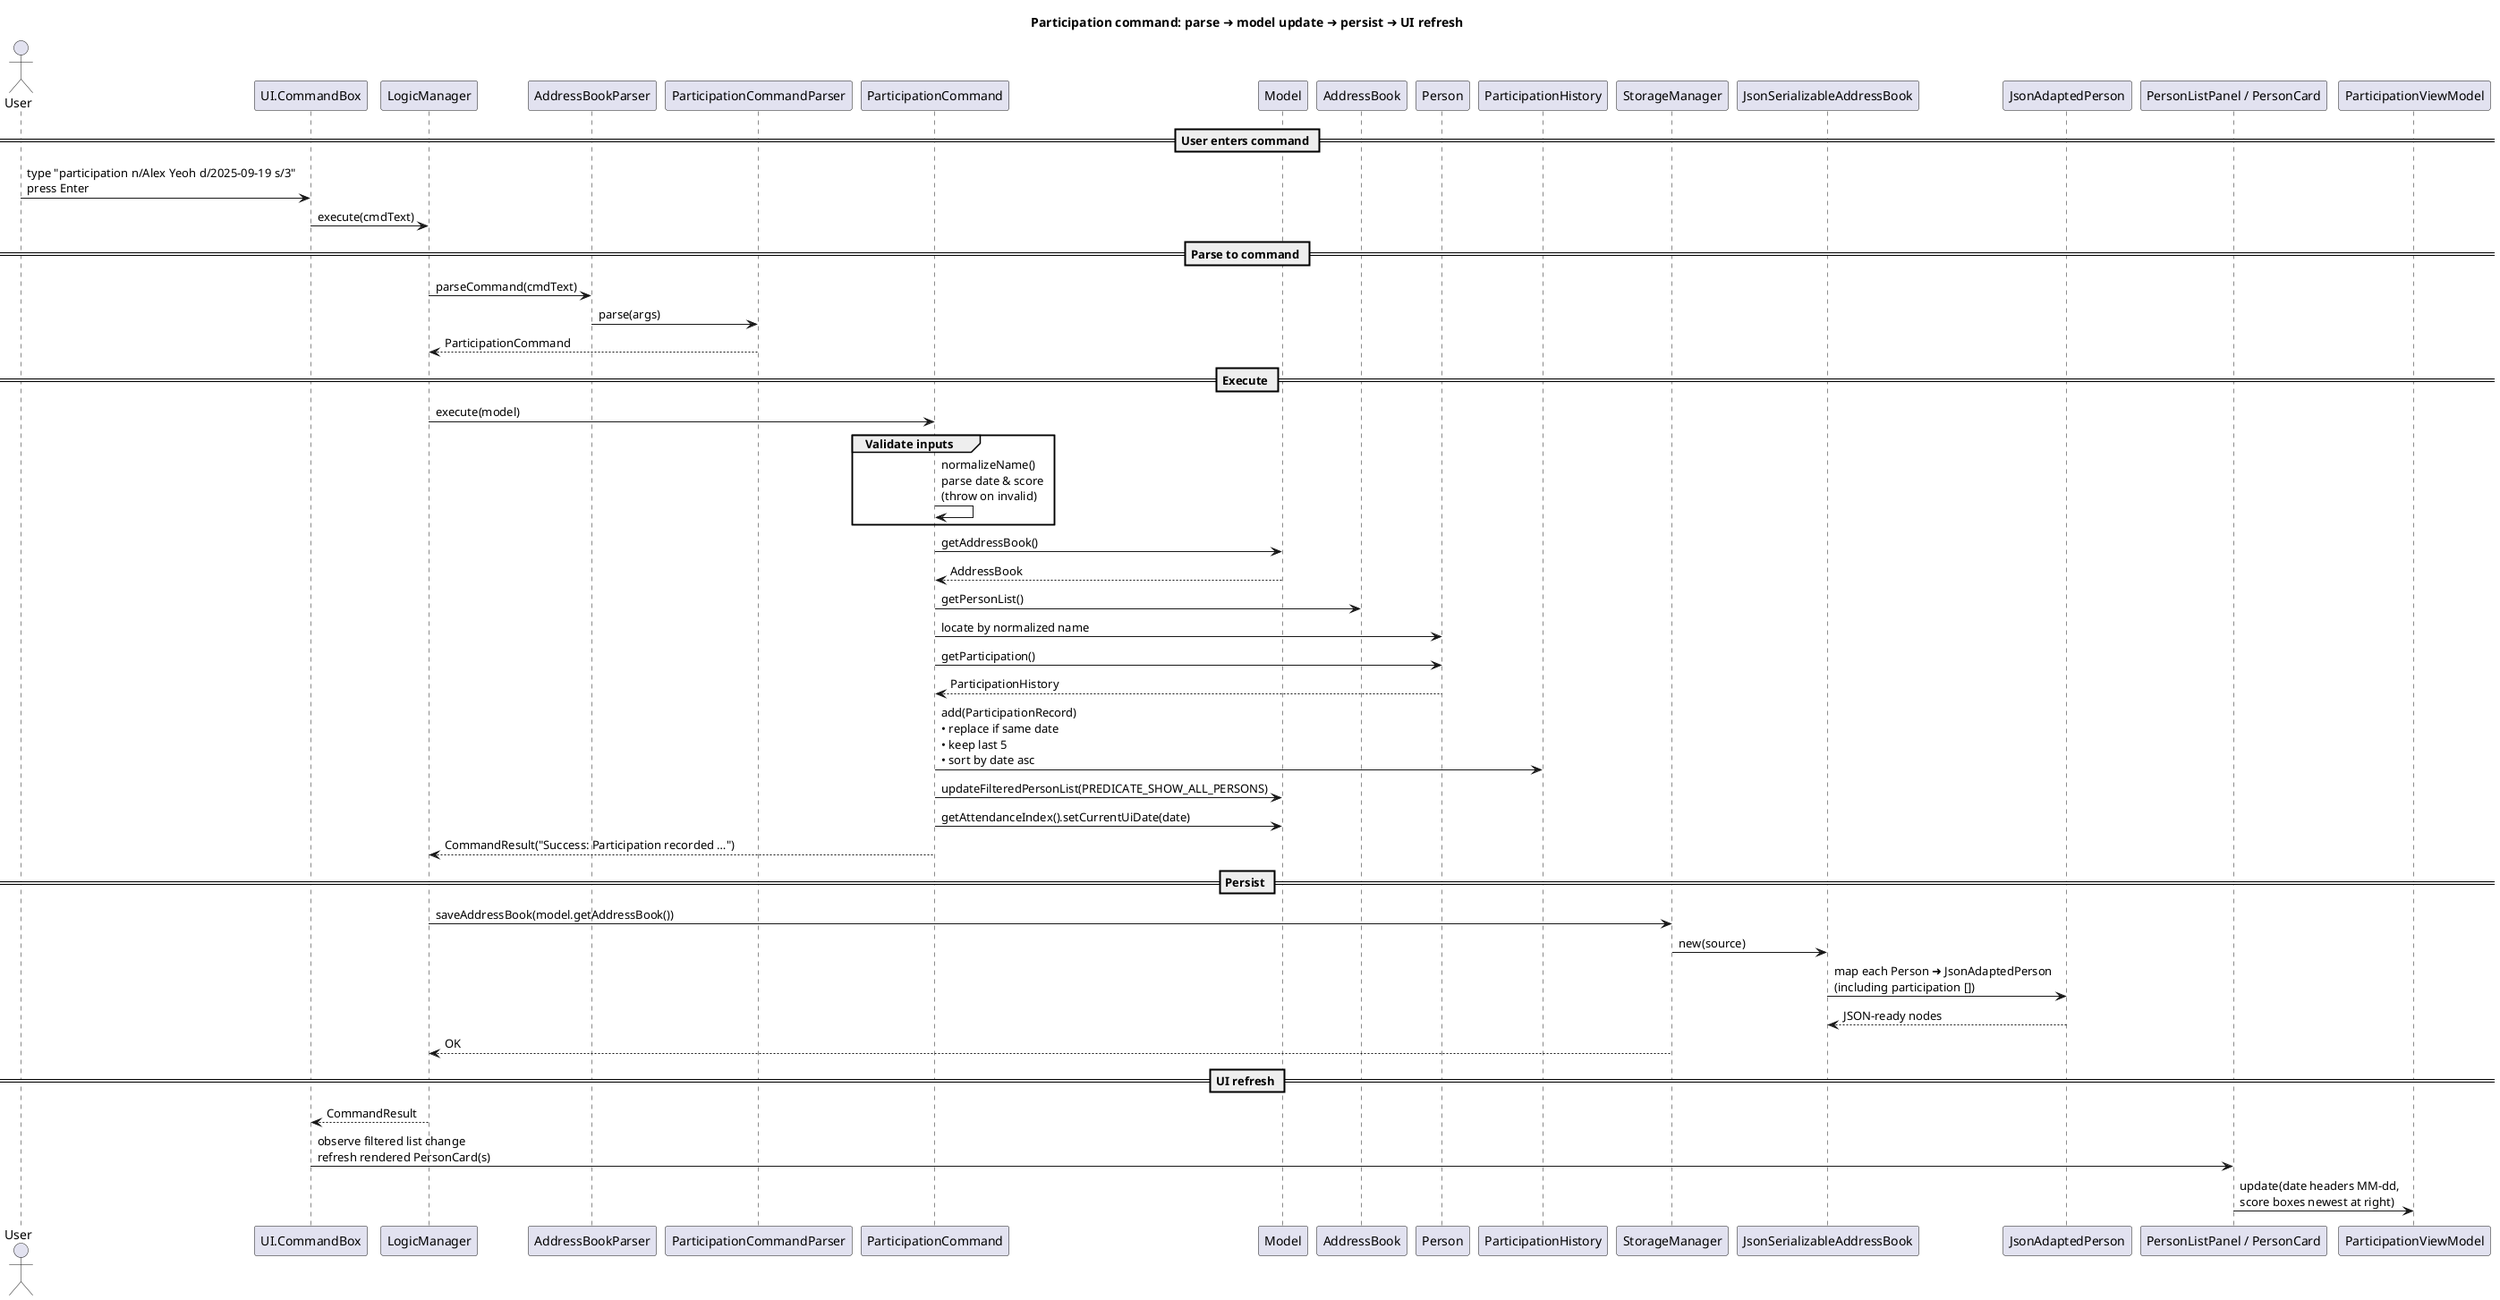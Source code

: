 @startuml
title Participation command: parse ➜ model update ➜ persist ➜ UI refresh

actor User
participant "UI.CommandBox" as UI
participant "LogicManager" as Logic
participant "AddressBookParser" as ABP
participant "ParticipationCommandParser" as PCP
participant "ParticipationCommand" as PCmd
participant "Model" as Model
participant "AddressBook" as AB
participant "Person" as Person
participant "ParticipationHistory" as PH
participant "StorageManager" as Storage
participant "JsonSerializableAddressBook" as JSAB
participant "JsonAdaptedPerson" as JAP
participant "PersonListPanel / PersonCard" as UIList
participant "ParticipationViewModel" as VM

== User enters command ==
User -> UI : type "participation n/Alex Yeoh d/2025-09-19 s/3"\npress Enter
UI -> Logic : execute(cmdText)

== Parse to command ==
Logic -> ABP : parseCommand(cmdText)
ABP -> PCP : parse(args)
PCP --> Logic : ParticipationCommand

== Execute ==
Logic -> PCmd : execute(model)

group Validate inputs
  PCmd -> PCmd : normalizeName()\nparse date & score\n(throw on invalid)
end

PCmd -> Model : getAddressBook()
Model --> PCmd : AddressBook
PCmd -> AB : getPersonList()
PCmd -> Person : locate by normalized name
PCmd -> Person : getParticipation()
Person --> PCmd : ParticipationHistory
PCmd -> PH : add(ParticipationRecord)\n• replace if same date\n• keep last 5\n• sort by date asc
PCmd -> Model : updateFilteredPersonList(PREDICATE_SHOW_ALL_PERSONS)
PCmd -> Model : getAttendanceIndex().setCurrentUiDate(date)
PCmd --> Logic : CommandResult("Success: Participation recorded …")

== Persist ==
Logic -> Storage : saveAddressBook(model.getAddressBook())
Storage -> JSAB : new(source)
JSAB -> JAP : map each Person ➜ JsonAdaptedPerson\n(including participation [])
JAP --> JSAB : JSON-ready nodes
Storage --> Logic : OK

== UI refresh ==
Logic --> UI : CommandResult
UI -> UIList : observe filtered list change\nrefresh rendered PersonCard(s)
UIList -> VM : update(date headers MM-dd,\nscore boxes newest at right)
@enduml

